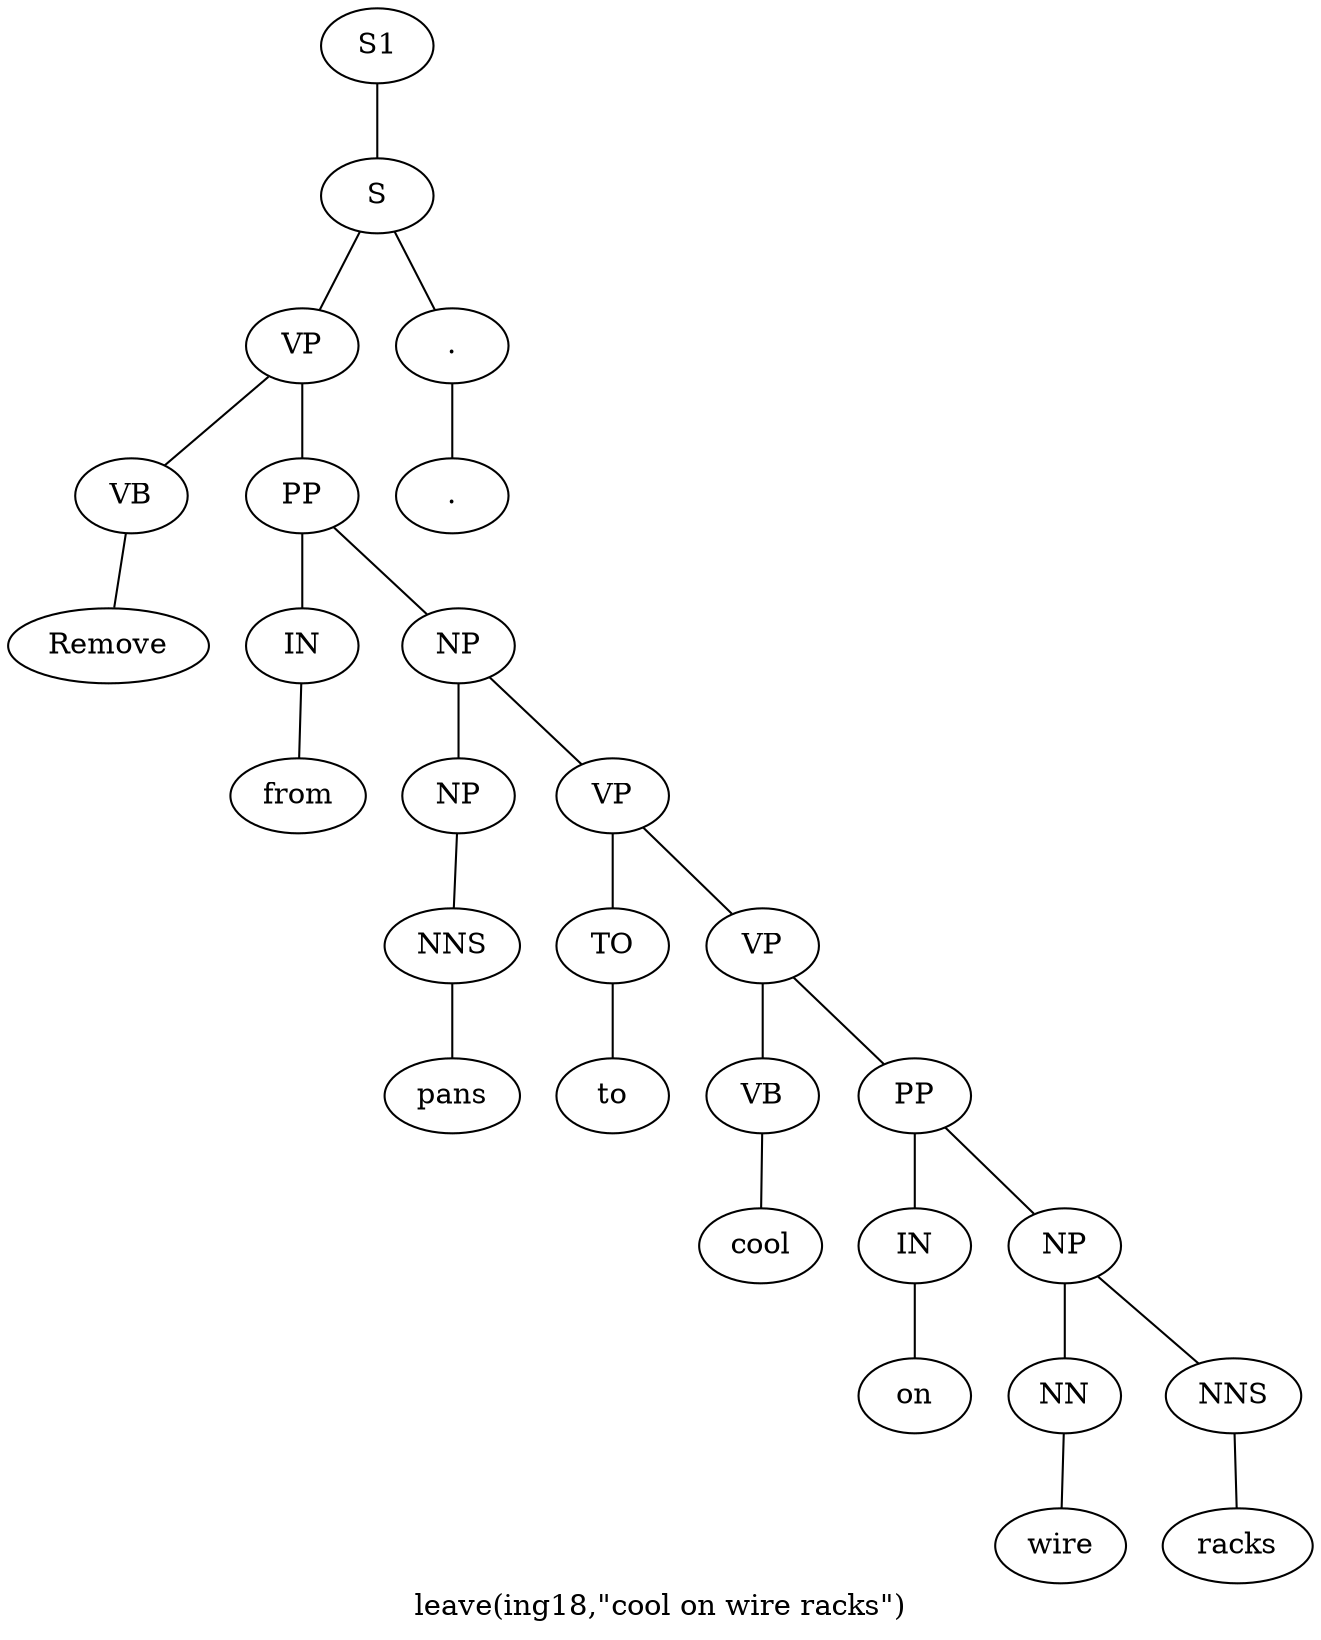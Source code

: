 graph SyntaxGraph {
	label = "leave(ing18,\"cool on wire racks\")";
	Node0 [label="S1"];
	Node1 [label="S"];
	Node2 [label="VP"];
	Node3 [label="VB"];
	Node4 [label="Remove"];
	Node5 [label="PP"];
	Node6 [label="IN"];
	Node7 [label="from"];
	Node8 [label="NP"];
	Node9 [label="NP"];
	Node10 [label="NNS"];
	Node11 [label="pans"];
	Node12 [label="VP"];
	Node13 [label="TO"];
	Node14 [label="to"];
	Node15 [label="VP"];
	Node16 [label="VB"];
	Node17 [label="cool"];
	Node18 [label="PP"];
	Node19 [label="IN"];
	Node20 [label="on"];
	Node21 [label="NP"];
	Node22 [label="NN"];
	Node23 [label="wire"];
	Node24 [label="NNS"];
	Node25 [label="racks"];
	Node26 [label="."];
	Node27 [label="."];

	Node0 -- Node1;
	Node1 -- Node2;
	Node1 -- Node26;
	Node2 -- Node3;
	Node2 -- Node5;
	Node3 -- Node4;
	Node5 -- Node6;
	Node5 -- Node8;
	Node6 -- Node7;
	Node8 -- Node9;
	Node8 -- Node12;
	Node9 -- Node10;
	Node10 -- Node11;
	Node12 -- Node13;
	Node12 -- Node15;
	Node13 -- Node14;
	Node15 -- Node16;
	Node15 -- Node18;
	Node16 -- Node17;
	Node18 -- Node19;
	Node18 -- Node21;
	Node19 -- Node20;
	Node21 -- Node22;
	Node21 -- Node24;
	Node22 -- Node23;
	Node24 -- Node25;
	Node26 -- Node27;
}